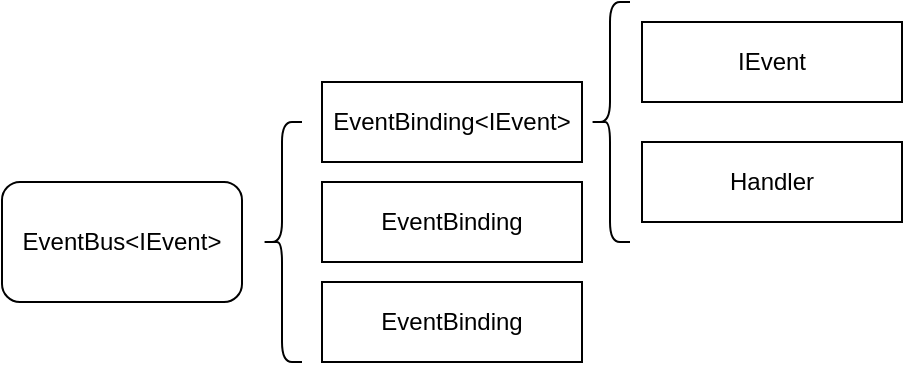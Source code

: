 <mxfile version="24.8.3">
  <diagram name="第 1 页" id="2Qtf2TfKMaCRVAC8RnDl">
    <mxGraphModel dx="1317" dy="795" grid="1" gridSize="10" guides="1" tooltips="1" connect="1" arrows="1" fold="1" page="1" pageScale="1" pageWidth="827" pageHeight="1169" math="0" shadow="0">
      <root>
        <mxCell id="0" />
        <mxCell id="1" parent="0" />
        <mxCell id="_gRvz2yE6ncRrnQPeoz6-1" value="EventBus&amp;lt;IEvent&amp;gt;" style="rounded=1;whiteSpace=wrap;html=1;" parent="1" vertex="1">
          <mxGeometry x="100" y="330" width="120" height="60" as="geometry" />
        </mxCell>
        <mxCell id="YDzi-c-VY071Em2HL-_W-1" value="" style="shape=curlyBracket;whiteSpace=wrap;html=1;rounded=1;labelPosition=left;verticalLabelPosition=middle;align=right;verticalAlign=middle;" parent="1" vertex="1">
          <mxGeometry x="230" y="300" width="20" height="120" as="geometry" />
        </mxCell>
        <mxCell id="YDzi-c-VY071Em2HL-_W-2" value="EventBinding&amp;lt;IEvent&amp;gt;" style="rounded=0;whiteSpace=wrap;html=1;" parent="1" vertex="1">
          <mxGeometry x="260" y="280" width="130" height="40" as="geometry" />
        </mxCell>
        <mxCell id="YDzi-c-VY071Em2HL-_W-3" value="EventBinding" style="rounded=0;whiteSpace=wrap;html=1;" parent="1" vertex="1">
          <mxGeometry x="260" y="330" width="130" height="40" as="geometry" />
        </mxCell>
        <mxCell id="YDzi-c-VY071Em2HL-_W-4" value="EventBinding" style="rounded=0;whiteSpace=wrap;html=1;" parent="1" vertex="1">
          <mxGeometry x="260" y="380" width="130" height="40" as="geometry" />
        </mxCell>
        <mxCell id="YDzi-c-VY071Em2HL-_W-7" value="" style="shape=curlyBracket;whiteSpace=wrap;html=1;rounded=1;labelPosition=left;verticalLabelPosition=middle;align=right;verticalAlign=middle;" parent="1" vertex="1">
          <mxGeometry x="394" y="240" width="20" height="120" as="geometry" />
        </mxCell>
        <mxCell id="YDzi-c-VY071Em2HL-_W-8" value="IEvent" style="rounded=0;whiteSpace=wrap;html=1;" parent="1" vertex="1">
          <mxGeometry x="420" y="250" width="130" height="40" as="geometry" />
        </mxCell>
        <mxCell id="YDzi-c-VY071Em2HL-_W-9" value="&lt;div&gt;Handler&lt;/div&gt;" style="rounded=0;whiteSpace=wrap;html=1;" parent="1" vertex="1">
          <mxGeometry x="420" y="310" width="130" height="40" as="geometry" />
        </mxCell>
      </root>
    </mxGraphModel>
  </diagram>
</mxfile>

